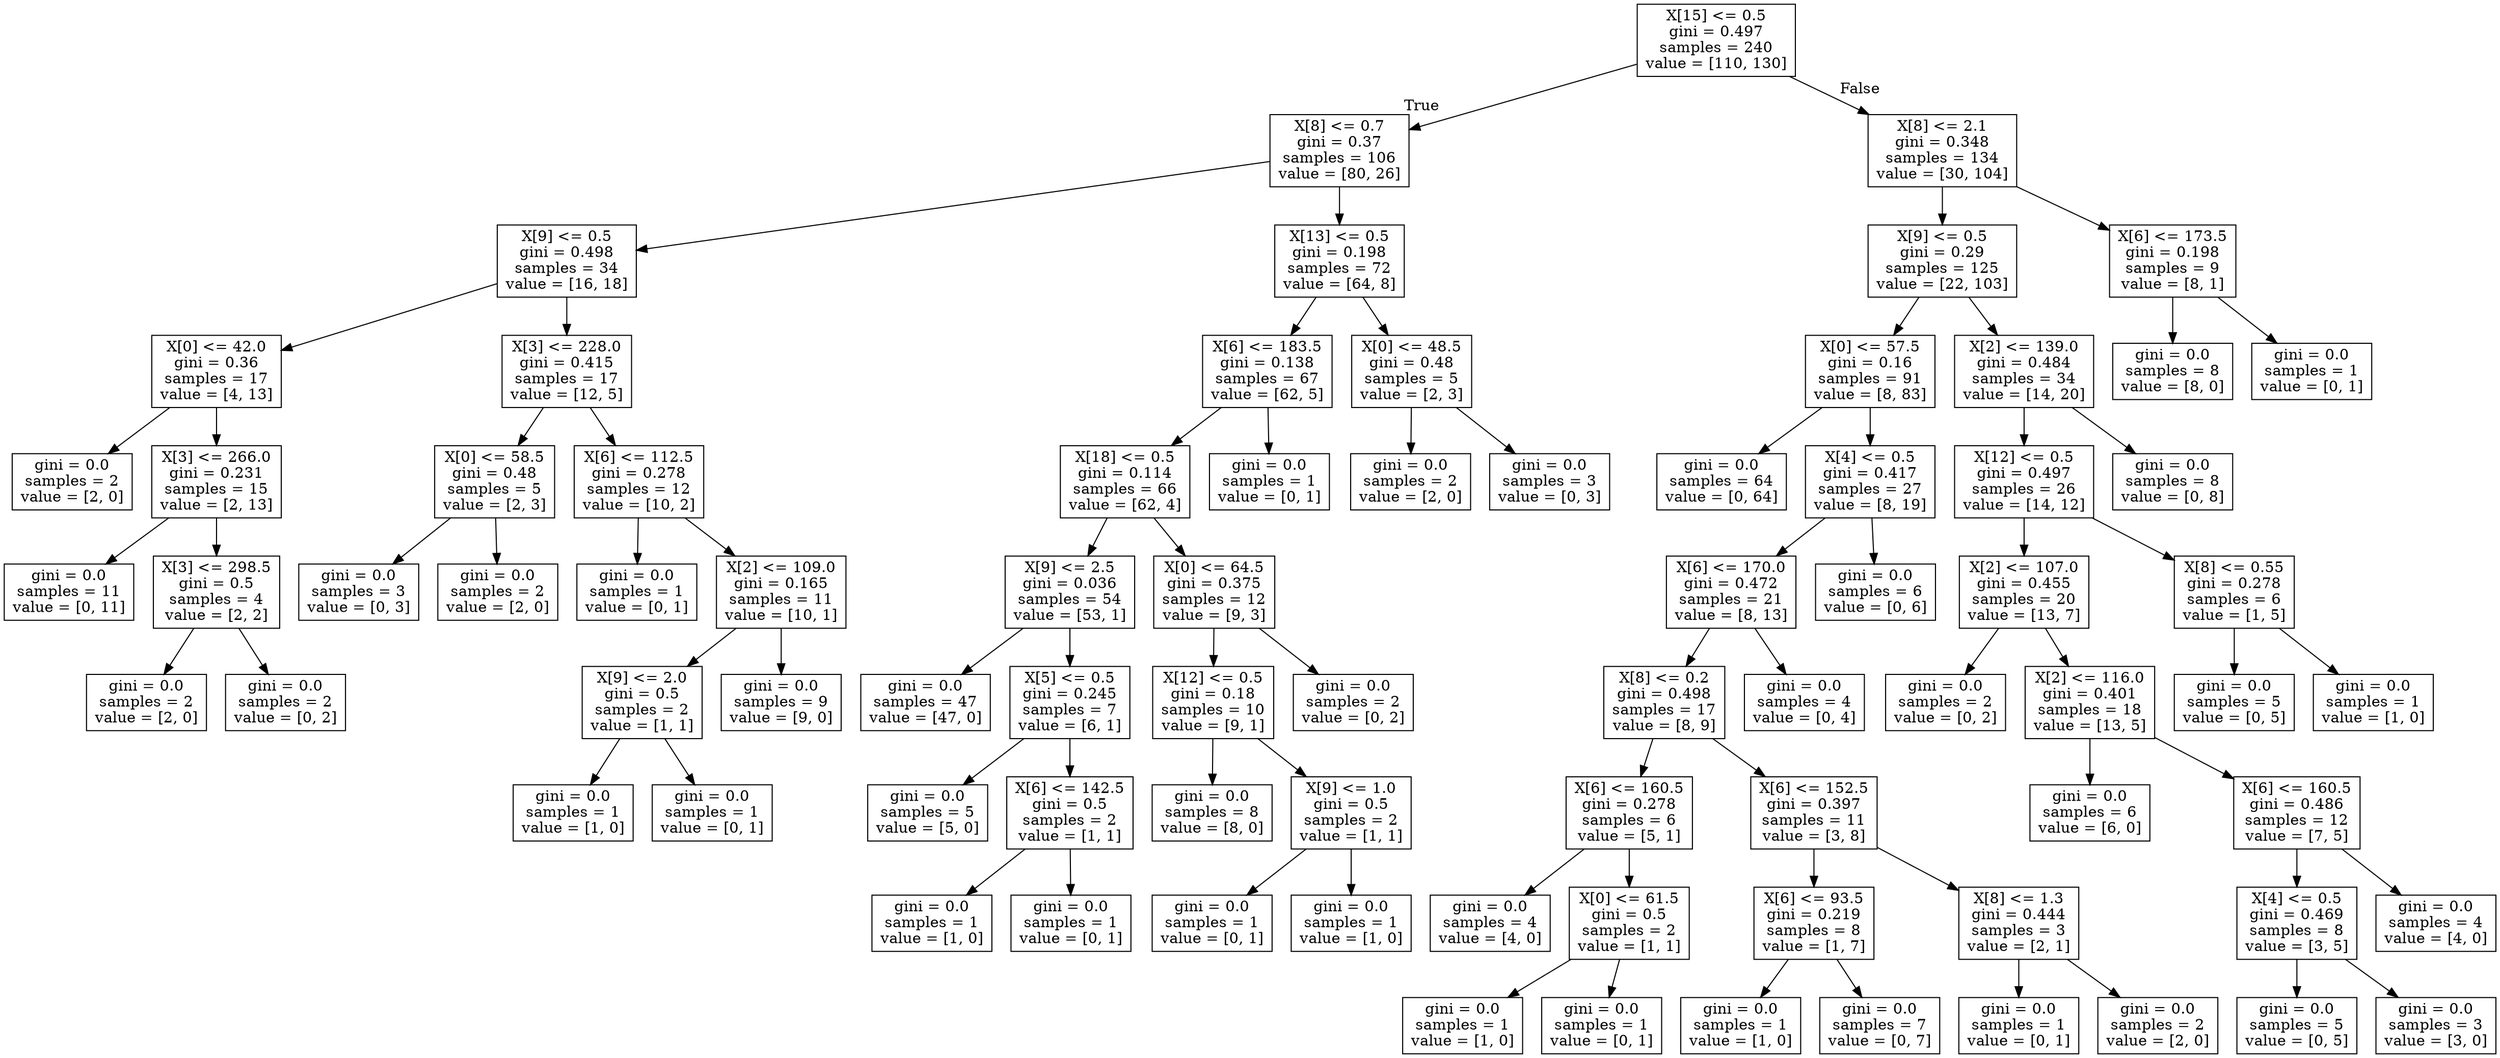 digraph Tree {
node [shape=box] ;
0 [label="X[15] <= 0.5\ngini = 0.497\nsamples = 240\nvalue = [110, 130]"] ;
1 [label="X[8] <= 0.7\ngini = 0.37\nsamples = 106\nvalue = [80, 26]"] ;
0 -> 1 [labeldistance=2.5, labelangle=45, headlabel="True"] ;
2 [label="X[9] <= 0.5\ngini = 0.498\nsamples = 34\nvalue = [16, 18]"] ;
1 -> 2 ;
3 [label="X[0] <= 42.0\ngini = 0.36\nsamples = 17\nvalue = [4, 13]"] ;
2 -> 3 ;
4 [label="gini = 0.0\nsamples = 2\nvalue = [2, 0]"] ;
3 -> 4 ;
5 [label="X[3] <= 266.0\ngini = 0.231\nsamples = 15\nvalue = [2, 13]"] ;
3 -> 5 ;
6 [label="gini = 0.0\nsamples = 11\nvalue = [0, 11]"] ;
5 -> 6 ;
7 [label="X[3] <= 298.5\ngini = 0.5\nsamples = 4\nvalue = [2, 2]"] ;
5 -> 7 ;
8 [label="gini = 0.0\nsamples = 2\nvalue = [2, 0]"] ;
7 -> 8 ;
9 [label="gini = 0.0\nsamples = 2\nvalue = [0, 2]"] ;
7 -> 9 ;
10 [label="X[3] <= 228.0\ngini = 0.415\nsamples = 17\nvalue = [12, 5]"] ;
2 -> 10 ;
11 [label="X[0] <= 58.5\ngini = 0.48\nsamples = 5\nvalue = [2, 3]"] ;
10 -> 11 ;
12 [label="gini = 0.0\nsamples = 3\nvalue = [0, 3]"] ;
11 -> 12 ;
13 [label="gini = 0.0\nsamples = 2\nvalue = [2, 0]"] ;
11 -> 13 ;
14 [label="X[6] <= 112.5\ngini = 0.278\nsamples = 12\nvalue = [10, 2]"] ;
10 -> 14 ;
15 [label="gini = 0.0\nsamples = 1\nvalue = [0, 1]"] ;
14 -> 15 ;
16 [label="X[2] <= 109.0\ngini = 0.165\nsamples = 11\nvalue = [10, 1]"] ;
14 -> 16 ;
17 [label="X[9] <= 2.0\ngini = 0.5\nsamples = 2\nvalue = [1, 1]"] ;
16 -> 17 ;
18 [label="gini = 0.0\nsamples = 1\nvalue = [1, 0]"] ;
17 -> 18 ;
19 [label="gini = 0.0\nsamples = 1\nvalue = [0, 1]"] ;
17 -> 19 ;
20 [label="gini = 0.0\nsamples = 9\nvalue = [9, 0]"] ;
16 -> 20 ;
21 [label="X[13] <= 0.5\ngini = 0.198\nsamples = 72\nvalue = [64, 8]"] ;
1 -> 21 ;
22 [label="X[6] <= 183.5\ngini = 0.138\nsamples = 67\nvalue = [62, 5]"] ;
21 -> 22 ;
23 [label="X[18] <= 0.5\ngini = 0.114\nsamples = 66\nvalue = [62, 4]"] ;
22 -> 23 ;
24 [label="X[9] <= 2.5\ngini = 0.036\nsamples = 54\nvalue = [53, 1]"] ;
23 -> 24 ;
25 [label="gini = 0.0\nsamples = 47\nvalue = [47, 0]"] ;
24 -> 25 ;
26 [label="X[5] <= 0.5\ngini = 0.245\nsamples = 7\nvalue = [6, 1]"] ;
24 -> 26 ;
27 [label="gini = 0.0\nsamples = 5\nvalue = [5, 0]"] ;
26 -> 27 ;
28 [label="X[6] <= 142.5\ngini = 0.5\nsamples = 2\nvalue = [1, 1]"] ;
26 -> 28 ;
29 [label="gini = 0.0\nsamples = 1\nvalue = [1, 0]"] ;
28 -> 29 ;
30 [label="gini = 0.0\nsamples = 1\nvalue = [0, 1]"] ;
28 -> 30 ;
31 [label="X[0] <= 64.5\ngini = 0.375\nsamples = 12\nvalue = [9, 3]"] ;
23 -> 31 ;
32 [label="X[12] <= 0.5\ngini = 0.18\nsamples = 10\nvalue = [9, 1]"] ;
31 -> 32 ;
33 [label="gini = 0.0\nsamples = 8\nvalue = [8, 0]"] ;
32 -> 33 ;
34 [label="X[9] <= 1.0\ngini = 0.5\nsamples = 2\nvalue = [1, 1]"] ;
32 -> 34 ;
35 [label="gini = 0.0\nsamples = 1\nvalue = [0, 1]"] ;
34 -> 35 ;
36 [label="gini = 0.0\nsamples = 1\nvalue = [1, 0]"] ;
34 -> 36 ;
37 [label="gini = 0.0\nsamples = 2\nvalue = [0, 2]"] ;
31 -> 37 ;
38 [label="gini = 0.0\nsamples = 1\nvalue = [0, 1]"] ;
22 -> 38 ;
39 [label="X[0] <= 48.5\ngini = 0.48\nsamples = 5\nvalue = [2, 3]"] ;
21 -> 39 ;
40 [label="gini = 0.0\nsamples = 2\nvalue = [2, 0]"] ;
39 -> 40 ;
41 [label="gini = 0.0\nsamples = 3\nvalue = [0, 3]"] ;
39 -> 41 ;
42 [label="X[8] <= 2.1\ngini = 0.348\nsamples = 134\nvalue = [30, 104]"] ;
0 -> 42 [labeldistance=2.5, labelangle=-45, headlabel="False"] ;
43 [label="X[9] <= 0.5\ngini = 0.29\nsamples = 125\nvalue = [22, 103]"] ;
42 -> 43 ;
44 [label="X[0] <= 57.5\ngini = 0.16\nsamples = 91\nvalue = [8, 83]"] ;
43 -> 44 ;
45 [label="gini = 0.0\nsamples = 64\nvalue = [0, 64]"] ;
44 -> 45 ;
46 [label="X[4] <= 0.5\ngini = 0.417\nsamples = 27\nvalue = [8, 19]"] ;
44 -> 46 ;
47 [label="X[6] <= 170.0\ngini = 0.472\nsamples = 21\nvalue = [8, 13]"] ;
46 -> 47 ;
48 [label="X[8] <= 0.2\ngini = 0.498\nsamples = 17\nvalue = [8, 9]"] ;
47 -> 48 ;
49 [label="X[6] <= 160.5\ngini = 0.278\nsamples = 6\nvalue = [5, 1]"] ;
48 -> 49 ;
50 [label="gini = 0.0\nsamples = 4\nvalue = [4, 0]"] ;
49 -> 50 ;
51 [label="X[0] <= 61.5\ngini = 0.5\nsamples = 2\nvalue = [1, 1]"] ;
49 -> 51 ;
52 [label="gini = 0.0\nsamples = 1\nvalue = [1, 0]"] ;
51 -> 52 ;
53 [label="gini = 0.0\nsamples = 1\nvalue = [0, 1]"] ;
51 -> 53 ;
54 [label="X[6] <= 152.5\ngini = 0.397\nsamples = 11\nvalue = [3, 8]"] ;
48 -> 54 ;
55 [label="X[6] <= 93.5\ngini = 0.219\nsamples = 8\nvalue = [1, 7]"] ;
54 -> 55 ;
56 [label="gini = 0.0\nsamples = 1\nvalue = [1, 0]"] ;
55 -> 56 ;
57 [label="gini = 0.0\nsamples = 7\nvalue = [0, 7]"] ;
55 -> 57 ;
58 [label="X[8] <= 1.3\ngini = 0.444\nsamples = 3\nvalue = [2, 1]"] ;
54 -> 58 ;
59 [label="gini = 0.0\nsamples = 1\nvalue = [0, 1]"] ;
58 -> 59 ;
60 [label="gini = 0.0\nsamples = 2\nvalue = [2, 0]"] ;
58 -> 60 ;
61 [label="gini = 0.0\nsamples = 4\nvalue = [0, 4]"] ;
47 -> 61 ;
62 [label="gini = 0.0\nsamples = 6\nvalue = [0, 6]"] ;
46 -> 62 ;
63 [label="X[2] <= 139.0\ngini = 0.484\nsamples = 34\nvalue = [14, 20]"] ;
43 -> 63 ;
64 [label="X[12] <= 0.5\ngini = 0.497\nsamples = 26\nvalue = [14, 12]"] ;
63 -> 64 ;
65 [label="X[2] <= 107.0\ngini = 0.455\nsamples = 20\nvalue = [13, 7]"] ;
64 -> 65 ;
66 [label="gini = 0.0\nsamples = 2\nvalue = [0, 2]"] ;
65 -> 66 ;
67 [label="X[2] <= 116.0\ngini = 0.401\nsamples = 18\nvalue = [13, 5]"] ;
65 -> 67 ;
68 [label="gini = 0.0\nsamples = 6\nvalue = [6, 0]"] ;
67 -> 68 ;
69 [label="X[6] <= 160.5\ngini = 0.486\nsamples = 12\nvalue = [7, 5]"] ;
67 -> 69 ;
70 [label="X[4] <= 0.5\ngini = 0.469\nsamples = 8\nvalue = [3, 5]"] ;
69 -> 70 ;
71 [label="gini = 0.0\nsamples = 5\nvalue = [0, 5]"] ;
70 -> 71 ;
72 [label="gini = 0.0\nsamples = 3\nvalue = [3, 0]"] ;
70 -> 72 ;
73 [label="gini = 0.0\nsamples = 4\nvalue = [4, 0]"] ;
69 -> 73 ;
74 [label="X[8] <= 0.55\ngini = 0.278\nsamples = 6\nvalue = [1, 5]"] ;
64 -> 74 ;
75 [label="gini = 0.0\nsamples = 5\nvalue = [0, 5]"] ;
74 -> 75 ;
76 [label="gini = 0.0\nsamples = 1\nvalue = [1, 0]"] ;
74 -> 76 ;
77 [label="gini = 0.0\nsamples = 8\nvalue = [0, 8]"] ;
63 -> 77 ;
78 [label="X[6] <= 173.5\ngini = 0.198\nsamples = 9\nvalue = [8, 1]"] ;
42 -> 78 ;
79 [label="gini = 0.0\nsamples = 8\nvalue = [8, 0]"] ;
78 -> 79 ;
80 [label="gini = 0.0\nsamples = 1\nvalue = [0, 1]"] ;
78 -> 80 ;
}